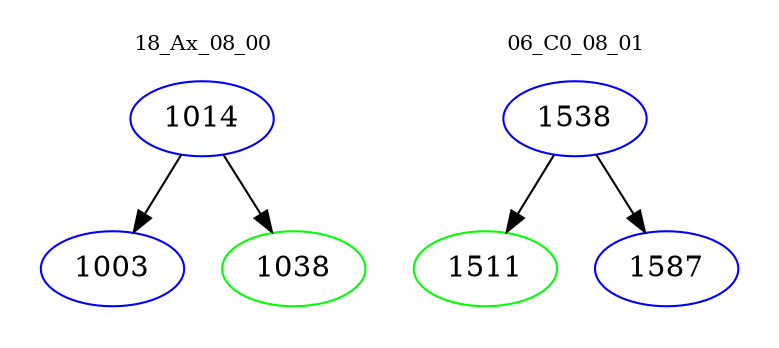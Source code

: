 digraph{
subgraph cluster_0 {
color = white
label = "18_Ax_08_00";
fontsize=10;
T0_1014 [label="1014", color="blue"]
T0_1014 -> T0_1003 [color="black"]
T0_1003 [label="1003", color="blue"]
T0_1014 -> T0_1038 [color="black"]
T0_1038 [label="1038", color="green"]
}
subgraph cluster_1 {
color = white
label = "06_C0_08_01";
fontsize=10;
T1_1538 [label="1538", color="blue"]
T1_1538 -> T1_1511 [color="black"]
T1_1511 [label="1511", color="green"]
T1_1538 -> T1_1587 [color="black"]
T1_1587 [label="1587", color="blue"]
}
}
